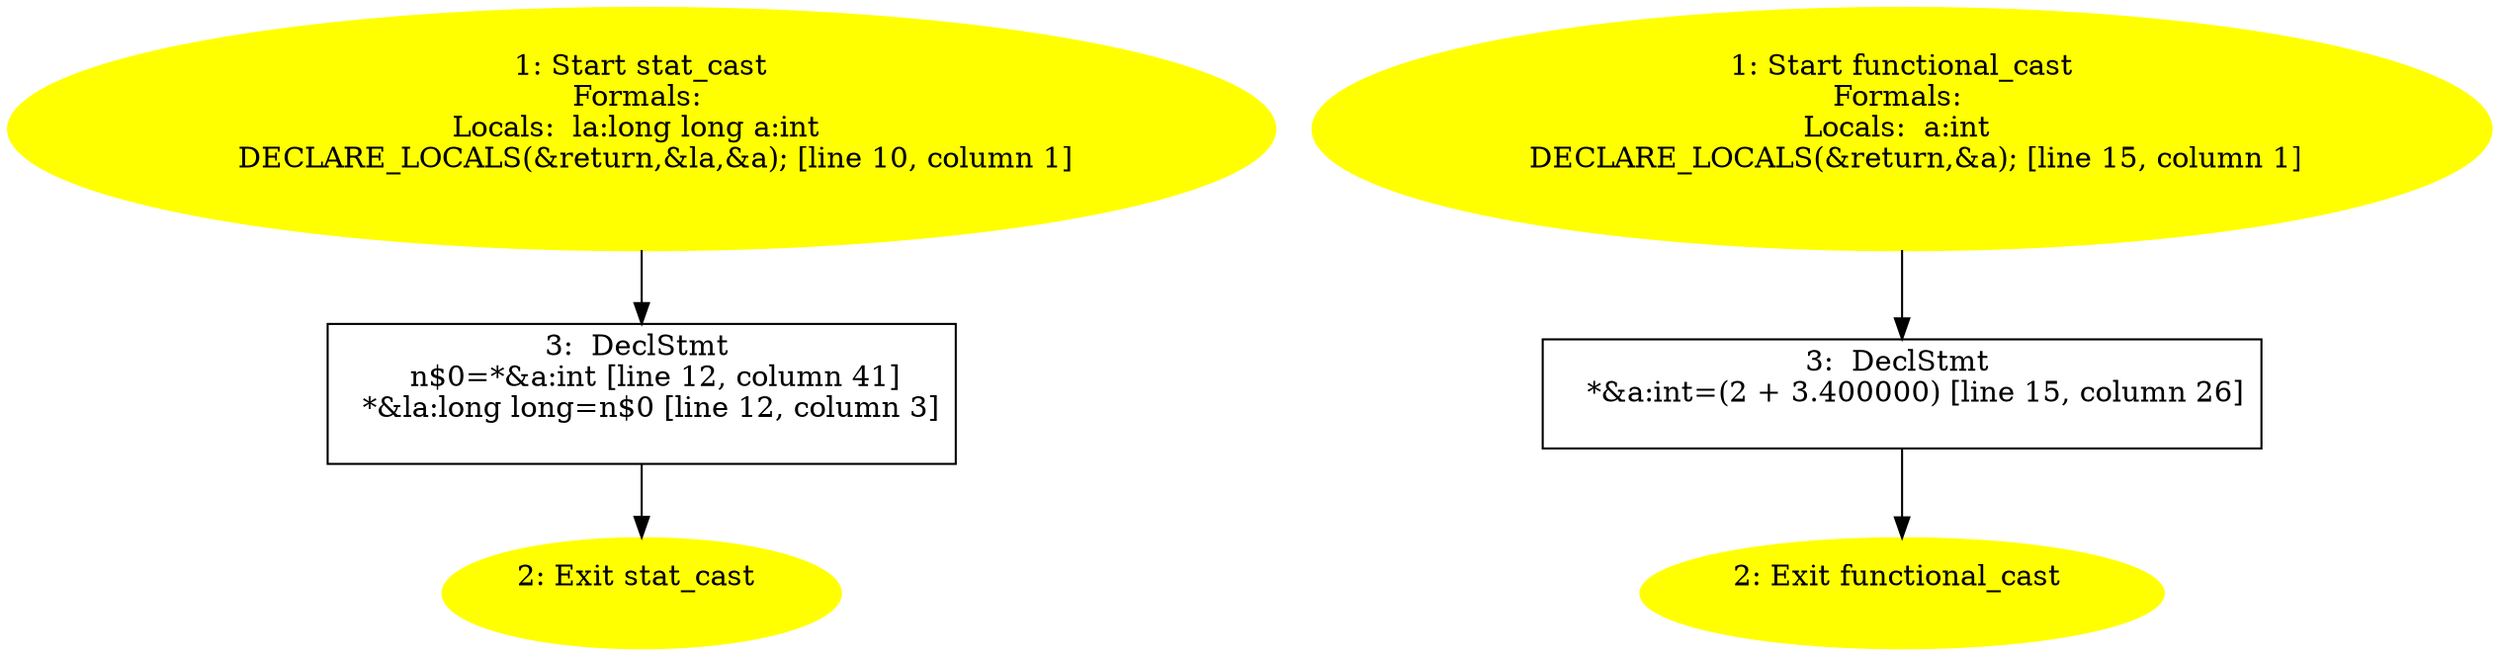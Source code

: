 /* @generated */
digraph iCFG {
"stat_cast#12446126613472042601.03b0c783caaf8ed84eb6e909b7645c57_1" [label="1: Start stat_cast\nFormals: \nLocals:  la:long long a:int \n   DECLARE_LOCALS(&return,&la,&a); [line 10, column 1]\n " color=yellow style=filled]
	

	 "stat_cast#12446126613472042601.03b0c783caaf8ed84eb6e909b7645c57_1" -> "stat_cast#12446126613472042601.03b0c783caaf8ed84eb6e909b7645c57_3" ;
"stat_cast#12446126613472042601.03b0c783caaf8ed84eb6e909b7645c57_2" [label="2: Exit stat_cast \n  " color=yellow style=filled]
	

"stat_cast#12446126613472042601.03b0c783caaf8ed84eb6e909b7645c57_3" [label="3:  DeclStmt \n   n$0=*&a:int [line 12, column 41]\n  *&la:long long=n$0 [line 12, column 3]\n " shape="box"]
	

	 "stat_cast#12446126613472042601.03b0c783caaf8ed84eb6e909b7645c57_3" -> "stat_cast#12446126613472042601.03b0c783caaf8ed84eb6e909b7645c57_2" ;
"functional_cast#14011367992313068291.82cd85208f04494c7a6533d123f52fe0_1" [label="1: Start functional_cast\nFormals: \nLocals:  a:int \n   DECLARE_LOCALS(&return,&a); [line 15, column 1]\n " color=yellow style=filled]
	

	 "functional_cast#14011367992313068291.82cd85208f04494c7a6533d123f52fe0_1" -> "functional_cast#14011367992313068291.82cd85208f04494c7a6533d123f52fe0_3" ;
"functional_cast#14011367992313068291.82cd85208f04494c7a6533d123f52fe0_2" [label="2: Exit functional_cast \n  " color=yellow style=filled]
	

"functional_cast#14011367992313068291.82cd85208f04494c7a6533d123f52fe0_3" [label="3:  DeclStmt \n   *&a:int=(2 + 3.400000) [line 15, column 26]\n " shape="box"]
	

	 "functional_cast#14011367992313068291.82cd85208f04494c7a6533d123f52fe0_3" -> "functional_cast#14011367992313068291.82cd85208f04494c7a6533d123f52fe0_2" ;
}
